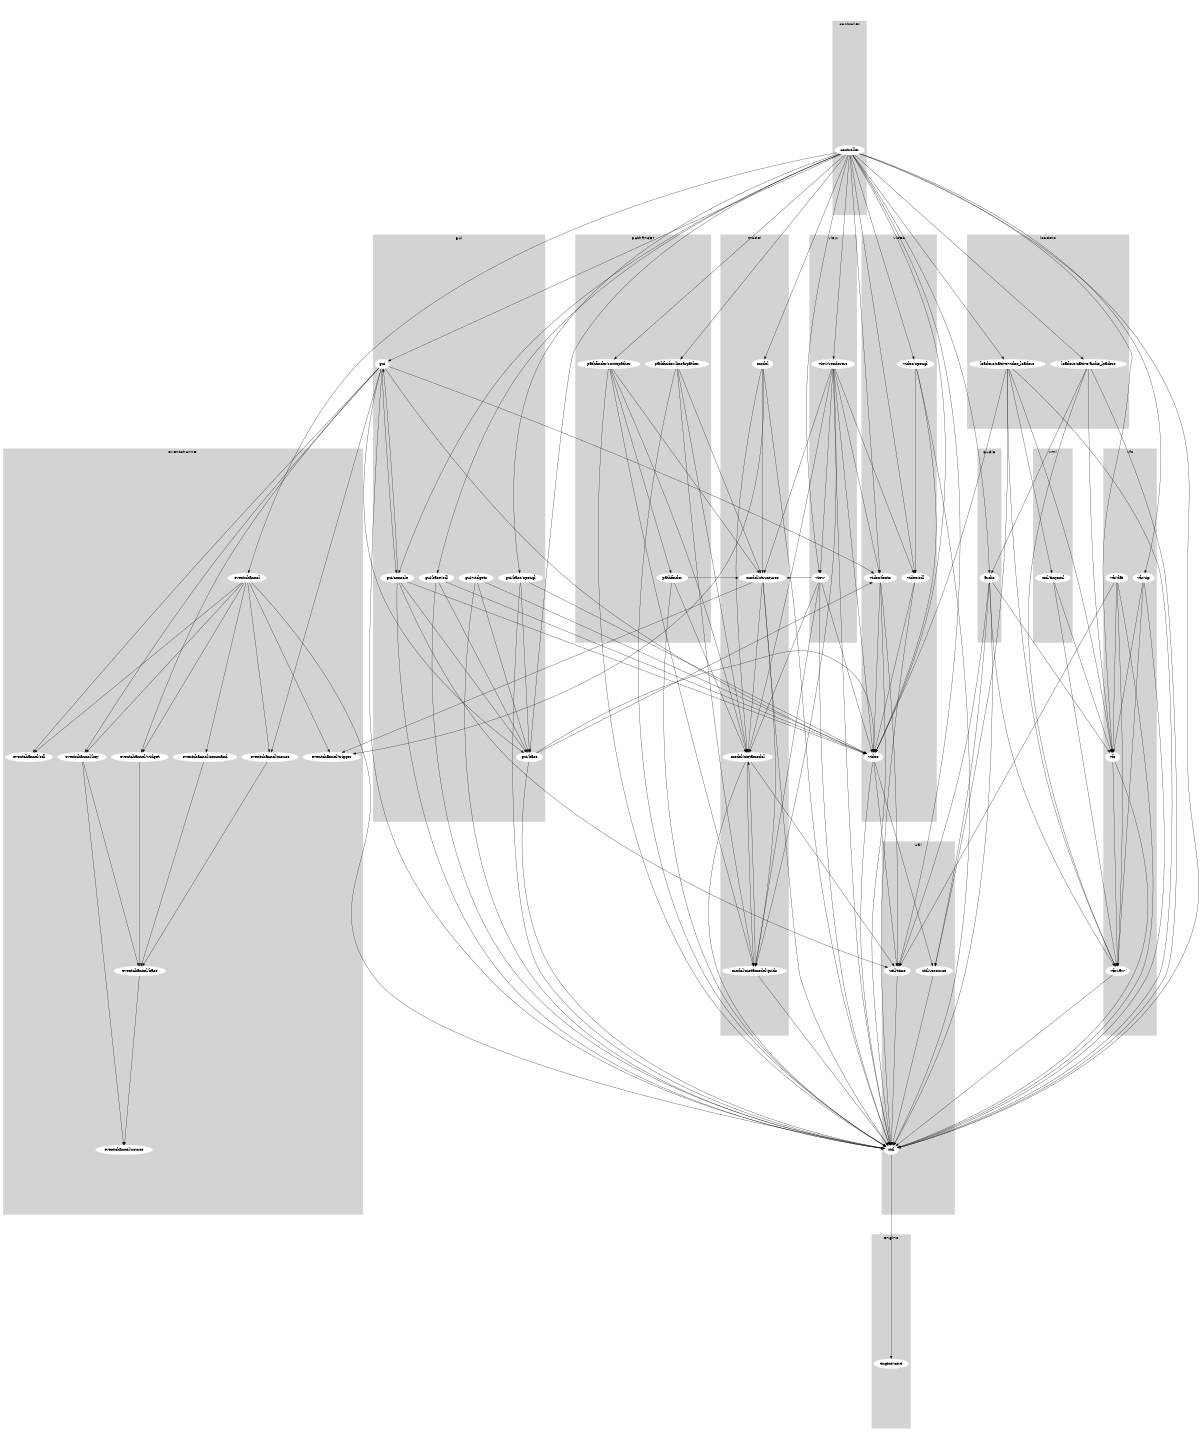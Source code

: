 digraph "source tree" {
    overlap=scale;
    size="8,10";
    ratio="fill";
    fontsize="16";
    fontname="Helvetica";
    clusterrank="local";
subgraph cluster_0 {
    style=filled;
    color=lightgrey;
    node [style=filled,color=white];
    "audio"
    label = "audio";
}
subgraph cluster_1 {
    style=filled;
    color=lightgrey;
    node [style=filled,color=white];
    "controller"
    label = "controller";
}
subgraph cluster_2 {
    style=filled;
    color=lightgrey;
    node [style=filled,color=white];
    "engine/core"
    label = "engine";
}
subgraph cluster_3 {
    style=filled;
    color=lightgrey;
    node [style=filled,color=white];
    "eventchannel"; "eventchannel/base"; "eventchannel/command"; "eventchannel/key"; "eventchannel/mouse"; "eventchannel/sdl"; "eventchannel/source"; "eventchannel/trigger"; "eventchannel/widget"
    label = "eventchannel";
}
subgraph cluster_4 {
    style=filled;
    color=lightgrey;
    node [style=filled,color=white];
    "gui"; "gui/base"; "gui/base/opengl"; "gui/base/sdl"; "gui/console"; "gui/widgets"
    label = "gui";
}
subgraph cluster_5 {
    style=filled;
    color=lightgrey;
    node [style=filled,color=white];
    "loaders/native/audio_loaders"; "loaders/native/video_loaders"
    label = "loaders";
}
subgraph cluster_6 {
    style=filled;
    color=lightgrey;
    node [style=filled,color=white];
    "model"; "model/metamodel"; "model/metamodel/grids"; "model/structures"
    label = "model";
}
subgraph cluster_7 {
    style=filled;
    color=lightgrey;
    node [style=filled,color=white];
    "pathfinder"; "pathfinder/linearpather"; "pathfinder/routepather"
    label = "pathfinder";
}
subgraph cluster_8 {
    style=filled;
    color=lightgrey;
    node [style=filled,color=white];
    "util"; "util/resource"; "util/time"
    label = "util";
}
subgraph cluster_9 {
    style=filled;
    color=lightgrey;
    node [style=filled,color=white];
    "vfs"; "vfs/dat"; "vfs/raw"; "vfs/zip"
    label = "vfs";
}
subgraph cluster_10 {
    style=filled;
    color=lightgrey;
    node [style=filled,color=white];
    "video"; "video/fonts"; "video/opengl"; "video/sdl"
    label = "video";
}
subgraph cluster_11 {
    style=filled;
    color=lightgrey;
    node [style=filled,color=white];
    "view"; "view/renderers"
    label = "view";
}
subgraph cluster_12 {
    style=filled;
    color=lightgrey;
    node [style=filled,color=white];
    "xml/tinyxml"
    label = "xml";
}
    "audio" -> "util"
    "audio" -> "util/resource"
    "audio" -> "util/time"
    "audio" -> "vfs"
    "audio" -> "vfs/raw"
    "controller" -> "audio"
    "controller" -> "eventchannel"
    "controller" -> "gui"
    "controller" -> "gui/base"
    "controller" -> "gui/base/opengl"
    "controller" -> "gui/base/sdl"
    "controller" -> "gui/console"
    "controller" -> "loaders/native/audio_loaders"
    "controller" -> "loaders/native/video_loaders"
    "controller" -> "model"
    "controller" -> "pathfinder/linearpather"
    "controller" -> "pathfinder/routepather"
    "controller" -> "util"
    "controller" -> "util/time"
    "controller" -> "vfs"
    "controller" -> "vfs/zip"
    "controller" -> "video"
    "controller" -> "video/fonts"
    "controller" -> "video/opengl"
    "controller" -> "video/sdl"
    "controller" -> "view"
    "controller" -> "view/renderers"
    "eventchannel" -> "eventchannel/command"
    "eventchannel" -> "eventchannel/key"
    "eventchannel" -> "eventchannel/mouse"
    "eventchannel" -> "eventchannel/sdl"
    "eventchannel" -> "eventchannel/trigger"
    "eventchannel" -> "eventchannel/widget"
    "eventchannel" -> "util"
    "eventchannel/base" -> "eventchannel/source"
    "eventchannel/command" -> "eventchannel/base"
    "eventchannel/key" -> "eventchannel/base"
    "eventchannel/key" -> "eventchannel/source"
    "eventchannel/mouse" -> "eventchannel/base"
    "eventchannel/widget" -> "eventchannel/base"
    "gui" -> "eventchannel/key"
    "gui" -> "eventchannel/mouse"
    "gui" -> "eventchannel/sdl"
    "gui" -> "eventchannel/widget"
    "gui" -> "gui/base"
    "gui" -> "gui/console"
    "gui" -> "util"
    "gui" -> "video"
    "gui" -> "video/fonts"
    "gui/base" -> "util"
    "gui/base" -> "video"
    "gui/base" -> "video/fonts"
    "gui/base/opengl" -> "gui/base"
    "gui/base/opengl" -> "util"
    "gui/base/opengl" -> "video"
    "gui/base/sdl" -> "gui/base"
    "gui/base/sdl" -> "util"
    "gui/base/sdl" -> "video"
    "gui/console" -> "gui"
    "gui/console" -> "gui/base"
    "gui/console" -> "util"
    "gui/console" -> "util/time"
    "gui/console" -> "video"
    "gui/widgets" -> "gui/base"
    "gui/widgets" -> "util"
    "gui/widgets" -> "video"
    "loaders/native/audio_loaders" -> "audio"
    "loaders/native/audio_loaders" -> "util"
    "loaders/native/audio_loaders" -> "vfs"
    "loaders/native/audio_loaders" -> "vfs/raw"
    "loaders/native/video_loaders" -> "util"
    "loaders/native/video_loaders" -> "util/resource"
    "loaders/native/video_loaders" -> "vfs"
    "loaders/native/video_loaders" -> "vfs/raw"
    "loaders/native/video_loaders" -> "video"
    "loaders/native/video_loaders" -> "xml/tinyxml"
    "model" -> "eventchannel/trigger"
    "model" -> "model/metamodel"
    "model" -> "model/structures"
    "model" -> "util"
    "model/metamodel" -> "model/metamodel/grids"
    "model/metamodel" -> "util"
    "model/metamodel" -> "util/time"
    "model/metamodel/grids" -> "model/metamodel"
    "model/metamodel/grids" -> "util"
    "model/structures" -> "eventchannel/trigger"
    "model/structures" -> "model/metamodel"
    "model/structures" -> "model/metamodel/grids"
    "model/structures" -> "util"
    "pathfinder" -> "model/metamodel"
    "pathfinder" -> "model/structures"
    "pathfinder" -> "util"
    "pathfinder/linearpather" -> "model/metamodel"
    "pathfinder/linearpather" -> "model/metamodel/grids"
    "pathfinder/linearpather" -> "model/structures"
    "pathfinder/linearpather" -> "util"
    "pathfinder/routepather" -> "model/metamodel"
    "pathfinder/routepather" -> "model/metamodel/grids"
    "pathfinder/routepather" -> "model/structures"
    "pathfinder/routepather" -> "pathfinder"
    "pathfinder/routepather" -> "util"
    "util" -> "engine/core"
    "util/resource" -> "util"
    "util/time" -> "util"
    "vfs" -> "util"
    "vfs" -> "vfs/raw"
    "vfs/dat" -> "util"
    "vfs/dat" -> "util/time"
    "vfs/dat" -> "vfs"
    "vfs/dat" -> "vfs/raw"
    "vfs/raw" -> "util"
    "vfs/zip" -> "util"
    "vfs/zip" -> "vfs"
    "vfs/zip" -> "vfs/raw"
    "video" -> "util"
    "video" -> "util/resource"
    "video" -> "util/time"
    "video/fonts" -> "util"
    "video/fonts" -> "util/time"
    "video/fonts" -> "video"
    "video/opengl" -> "util"
    "video/opengl" -> "video"
    "video/opengl" -> "video/sdl"
    "video/sdl" -> "util"
    "video/sdl" -> "video"
    "view" -> "model/metamodel"
    "view" -> "model/metamodel/grids"
    "view" -> "model/structures"
    "view" -> "util"
    "view" -> "video"
    "view/renderers" -> "model/metamodel"
    "view/renderers" -> "model/metamodel/grids"
    "view/renderers" -> "model/structures"
    "view/renderers" -> "util"
    "view/renderers" -> "video"
    "view/renderers" -> "video/fonts"
    "view/renderers" -> "video/sdl"
    "view/renderers" -> "view"
    "xml/tinyxml" -> "vfs"
    "xml/tinyxml" -> "vfs/raw"
}
